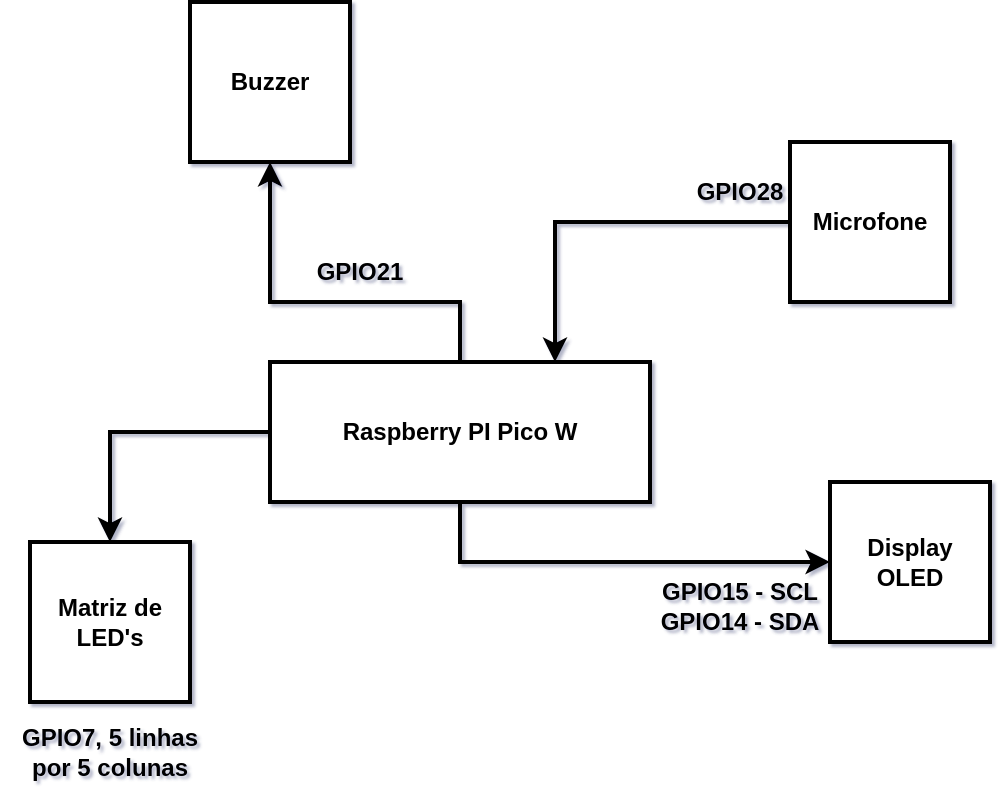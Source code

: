 <mxfile version="26.0.16">
  <diagram name="Page-1" id="-13llSExpNotjnPZWHXG">
    <mxGraphModel dx="878" dy="497" grid="1" gridSize="10" guides="1" tooltips="1" connect="1" arrows="1" fold="1" page="1" pageScale="1" pageWidth="850" pageHeight="1100" background="#ffffff" math="0" shadow="1">
      <root>
        <mxCell id="0" />
        <mxCell id="1" parent="0" />
        <mxCell id="obd2GN47xU8rqrAG63Pq-4" style="edgeStyle=orthogonalEdgeStyle;rounded=0;orthogonalLoop=1;jettySize=auto;html=1;entryX=0.5;entryY=1;entryDx=0;entryDy=0;strokeWidth=2;" parent="1" source="obd2GN47xU8rqrAG63Pq-2" target="obd2GN47xU8rqrAG63Pq-3" edge="1">
          <mxGeometry relative="1" as="geometry">
            <Array as="points">
              <mxPoint x="455" y="200" />
              <mxPoint x="360" y="200" />
            </Array>
          </mxGeometry>
        </mxCell>
        <mxCell id="obd2GN47xU8rqrAG63Pq-8" style="edgeStyle=orthogonalEdgeStyle;rounded=0;orthogonalLoop=1;jettySize=auto;html=1;entryX=0;entryY=0.5;entryDx=0;entryDy=0;strokeWidth=2;" parent="1" source="obd2GN47xU8rqrAG63Pq-2" target="obd2GN47xU8rqrAG63Pq-7" edge="1">
          <mxGeometry relative="1" as="geometry">
            <Array as="points">
              <mxPoint x="455" y="330" />
            </Array>
          </mxGeometry>
        </mxCell>
        <mxCell id="obd2GN47xU8rqrAG63Pq-10" value="" style="edgeStyle=orthogonalEdgeStyle;rounded=0;orthogonalLoop=1;jettySize=auto;html=1;strokeWidth=2;" parent="1" source="obd2GN47xU8rqrAG63Pq-2" target="obd2GN47xU8rqrAG63Pq-9" edge="1">
          <mxGeometry relative="1" as="geometry" />
        </mxCell>
        <mxCell id="obd2GN47xU8rqrAG63Pq-2" value="&lt;b&gt;Raspberry PI Pico W&lt;/b&gt;" style="rounded=0;whiteSpace=wrap;html=1;strokeWidth=2;" parent="1" vertex="1">
          <mxGeometry x="360" y="230" width="190" height="70" as="geometry" />
        </mxCell>
        <mxCell id="obd2GN47xU8rqrAG63Pq-3" value="&lt;b&gt;Buzzer&lt;/b&gt;" style="whiteSpace=wrap;html=1;aspect=fixed;strokeWidth=2;" parent="1" vertex="1">
          <mxGeometry x="320" y="50" width="80" height="80" as="geometry" />
        </mxCell>
        <mxCell id="obd2GN47xU8rqrAG63Pq-6" style="edgeStyle=orthogonalEdgeStyle;rounded=0;orthogonalLoop=1;jettySize=auto;html=1;entryX=0.75;entryY=0;entryDx=0;entryDy=0;strokeWidth=2;" parent="1" source="obd2GN47xU8rqrAG63Pq-5" target="obd2GN47xU8rqrAG63Pq-2" edge="1">
          <mxGeometry relative="1" as="geometry" />
        </mxCell>
        <mxCell id="obd2GN47xU8rqrAG63Pq-5" value="&lt;b&gt;Microfone&lt;/b&gt;" style="whiteSpace=wrap;html=1;aspect=fixed;strokeWidth=2;" parent="1" vertex="1">
          <mxGeometry x="620" y="120" width="80" height="80" as="geometry" />
        </mxCell>
        <mxCell id="obd2GN47xU8rqrAG63Pq-7" value="&lt;b&gt;Display OLED&lt;/b&gt;" style="whiteSpace=wrap;html=1;aspect=fixed;strokeWidth=2;" parent="1" vertex="1">
          <mxGeometry x="640" y="290" width="80" height="80" as="geometry" />
        </mxCell>
        <mxCell id="obd2GN47xU8rqrAG63Pq-9" value="&lt;b&gt;Matriz de LED&#39;s&lt;/b&gt;" style="whiteSpace=wrap;html=1;aspect=fixed;strokeWidth=2;" parent="1" vertex="1">
          <mxGeometry x="240" y="320" width="80" height="80" as="geometry" />
        </mxCell>
        <mxCell id="Dp_wZoqPnoQ3-ChnT85B-1" value="&lt;b&gt;GPIO14 - SDA&lt;/b&gt;" style="text;html=1;align=center;verticalAlign=middle;whiteSpace=wrap;rounded=0;" vertex="1" parent="1">
          <mxGeometry x="540" y="345" width="110" height="30" as="geometry" />
        </mxCell>
        <mxCell id="Dp_wZoqPnoQ3-ChnT85B-2" value="&lt;b&gt;GPIO15 - SCL&lt;/b&gt;" style="text;html=1;align=center;verticalAlign=middle;whiteSpace=wrap;rounded=0;" vertex="1" parent="1">
          <mxGeometry x="540" y="330" width="110" height="30" as="geometry" />
        </mxCell>
        <mxCell id="Dp_wZoqPnoQ3-ChnT85B-3" value="&lt;b&gt;GPIO28&lt;/b&gt;" style="text;html=1;align=center;verticalAlign=middle;whiteSpace=wrap;rounded=0;" vertex="1" parent="1">
          <mxGeometry x="540" y="130" width="110" height="30" as="geometry" />
        </mxCell>
        <mxCell id="Dp_wZoqPnoQ3-ChnT85B-4" value="&lt;b&gt;GPIO21&lt;/b&gt;" style="text;html=1;align=center;verticalAlign=middle;whiteSpace=wrap;rounded=0;" vertex="1" parent="1">
          <mxGeometry x="350" y="170" width="110" height="30" as="geometry" />
        </mxCell>
        <mxCell id="Dp_wZoqPnoQ3-ChnT85B-5" value="&lt;b&gt;GPIO7, 5 linhas por 5 colunas&lt;/b&gt;" style="text;html=1;align=center;verticalAlign=middle;whiteSpace=wrap;rounded=0;" vertex="1" parent="1">
          <mxGeometry x="225" y="410" width="110" height="30" as="geometry" />
        </mxCell>
      </root>
    </mxGraphModel>
  </diagram>
</mxfile>
